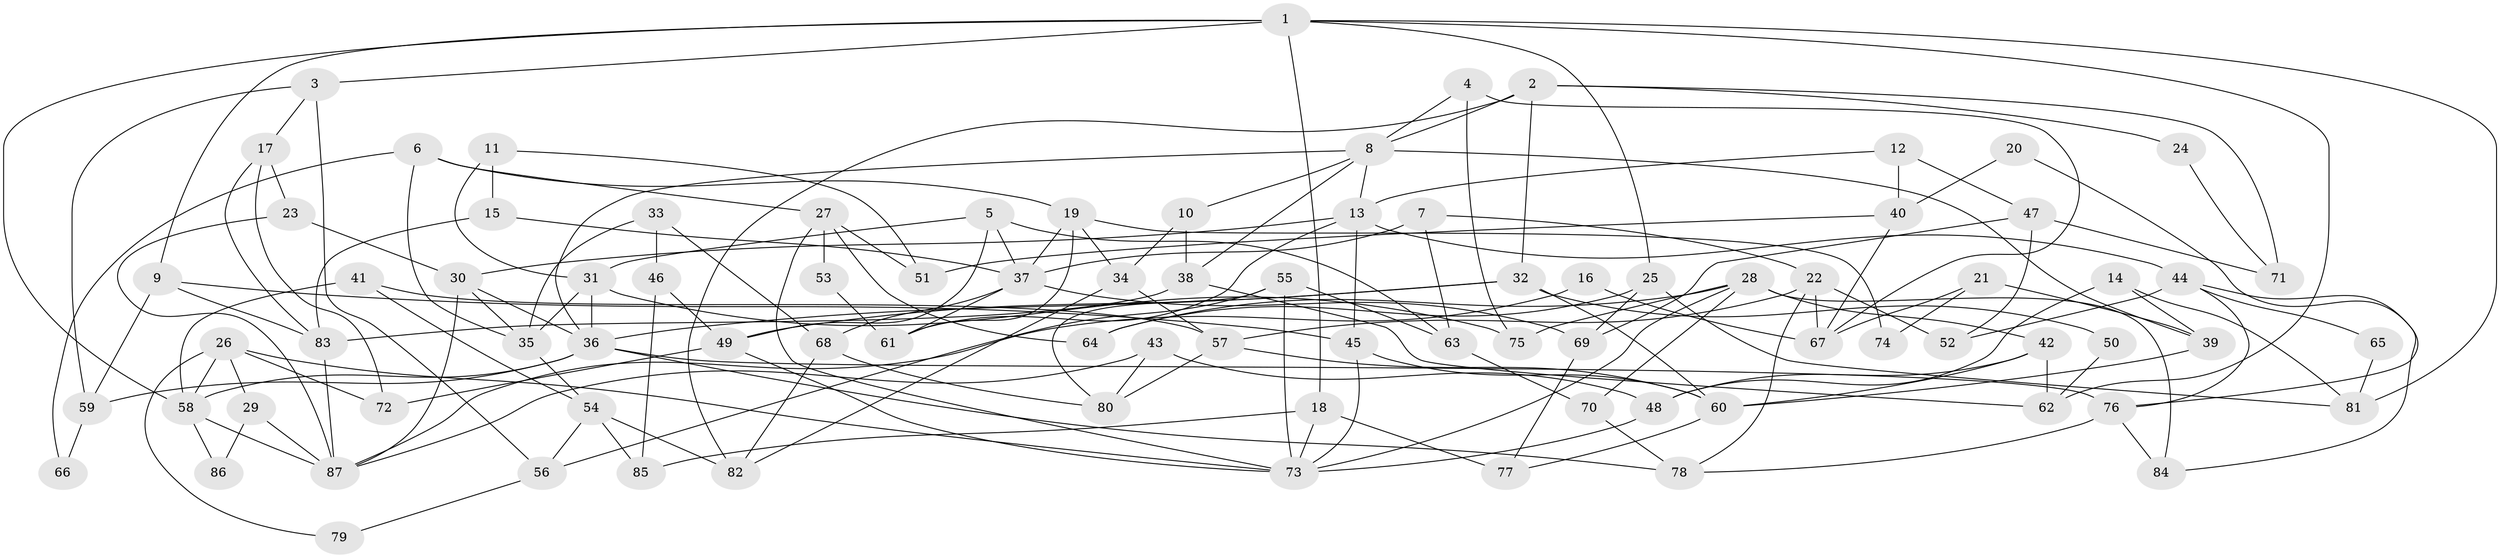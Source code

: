 // coarse degree distribution, {4: 0.24528301886792453, 9: 0.018867924528301886, 5: 0.22641509433962265, 7: 0.11320754716981132, 3: 0.07547169811320754, 10: 0.018867924528301886, 6: 0.11320754716981132, 2: 0.11320754716981132, 8: 0.05660377358490566, 11: 0.018867924528301886}
// Generated by graph-tools (version 1.1) at 2025/37/03/04/25 23:37:05]
// undirected, 87 vertices, 174 edges
graph export_dot {
  node [color=gray90,style=filled];
  1;
  2;
  3;
  4;
  5;
  6;
  7;
  8;
  9;
  10;
  11;
  12;
  13;
  14;
  15;
  16;
  17;
  18;
  19;
  20;
  21;
  22;
  23;
  24;
  25;
  26;
  27;
  28;
  29;
  30;
  31;
  32;
  33;
  34;
  35;
  36;
  37;
  38;
  39;
  40;
  41;
  42;
  43;
  44;
  45;
  46;
  47;
  48;
  49;
  50;
  51;
  52;
  53;
  54;
  55;
  56;
  57;
  58;
  59;
  60;
  61;
  62;
  63;
  64;
  65;
  66;
  67;
  68;
  69;
  70;
  71;
  72;
  73;
  74;
  75;
  76;
  77;
  78;
  79;
  80;
  81;
  82;
  83;
  84;
  85;
  86;
  87;
  1 -- 58;
  1 -- 81;
  1 -- 3;
  1 -- 9;
  1 -- 18;
  1 -- 25;
  1 -- 62;
  2 -- 82;
  2 -- 8;
  2 -- 24;
  2 -- 32;
  2 -- 71;
  3 -- 59;
  3 -- 17;
  3 -- 56;
  4 -- 75;
  4 -- 8;
  4 -- 67;
  5 -- 37;
  5 -- 31;
  5 -- 49;
  5 -- 63;
  6 -- 27;
  6 -- 35;
  6 -- 19;
  6 -- 66;
  7 -- 22;
  7 -- 37;
  7 -- 63;
  8 -- 10;
  8 -- 36;
  8 -- 13;
  8 -- 38;
  8 -- 39;
  9 -- 83;
  9 -- 45;
  9 -- 59;
  10 -- 34;
  10 -- 38;
  11 -- 15;
  11 -- 31;
  11 -- 51;
  12 -- 40;
  12 -- 13;
  12 -- 47;
  13 -- 45;
  13 -- 30;
  13 -- 44;
  13 -- 61;
  14 -- 39;
  14 -- 48;
  14 -- 81;
  15 -- 83;
  15 -- 37;
  16 -- 87;
  16 -- 67;
  17 -- 83;
  17 -- 23;
  17 -- 72;
  18 -- 73;
  18 -- 77;
  18 -- 85;
  19 -- 37;
  19 -- 34;
  19 -- 61;
  19 -- 74;
  20 -- 40;
  20 -- 76;
  21 -- 39;
  21 -- 67;
  21 -- 74;
  22 -- 52;
  22 -- 78;
  22 -- 57;
  22 -- 67;
  23 -- 87;
  23 -- 30;
  24 -- 71;
  25 -- 69;
  25 -- 64;
  25 -- 81;
  26 -- 73;
  26 -- 72;
  26 -- 29;
  26 -- 58;
  26 -- 79;
  27 -- 64;
  27 -- 73;
  27 -- 51;
  27 -- 53;
  28 -- 73;
  28 -- 84;
  28 -- 42;
  28 -- 64;
  28 -- 70;
  28 -- 75;
  29 -- 87;
  29 -- 86;
  30 -- 35;
  30 -- 36;
  30 -- 87;
  31 -- 36;
  31 -- 35;
  31 -- 75;
  32 -- 49;
  32 -- 36;
  32 -- 50;
  32 -- 60;
  33 -- 46;
  33 -- 68;
  33 -- 35;
  34 -- 57;
  34 -- 82;
  35 -- 54;
  36 -- 58;
  36 -- 59;
  36 -- 76;
  36 -- 78;
  37 -- 68;
  37 -- 61;
  37 -- 69;
  38 -- 62;
  38 -- 83;
  39 -- 60;
  40 -- 67;
  40 -- 51;
  41 -- 57;
  41 -- 58;
  41 -- 54;
  42 -- 60;
  42 -- 48;
  42 -- 62;
  43 -- 48;
  43 -- 87;
  43 -- 80;
  44 -- 76;
  44 -- 52;
  44 -- 65;
  44 -- 84;
  45 -- 60;
  45 -- 73;
  46 -- 85;
  46 -- 49;
  47 -- 69;
  47 -- 52;
  47 -- 71;
  48 -- 73;
  49 -- 73;
  49 -- 72;
  50 -- 62;
  53 -- 61;
  54 -- 56;
  54 -- 82;
  54 -- 85;
  55 -- 63;
  55 -- 56;
  55 -- 73;
  55 -- 80;
  56 -- 79;
  57 -- 80;
  57 -- 60;
  58 -- 86;
  58 -- 87;
  59 -- 66;
  60 -- 77;
  63 -- 70;
  65 -- 81;
  68 -- 82;
  68 -- 80;
  69 -- 77;
  70 -- 78;
  76 -- 78;
  76 -- 84;
  83 -- 87;
}
